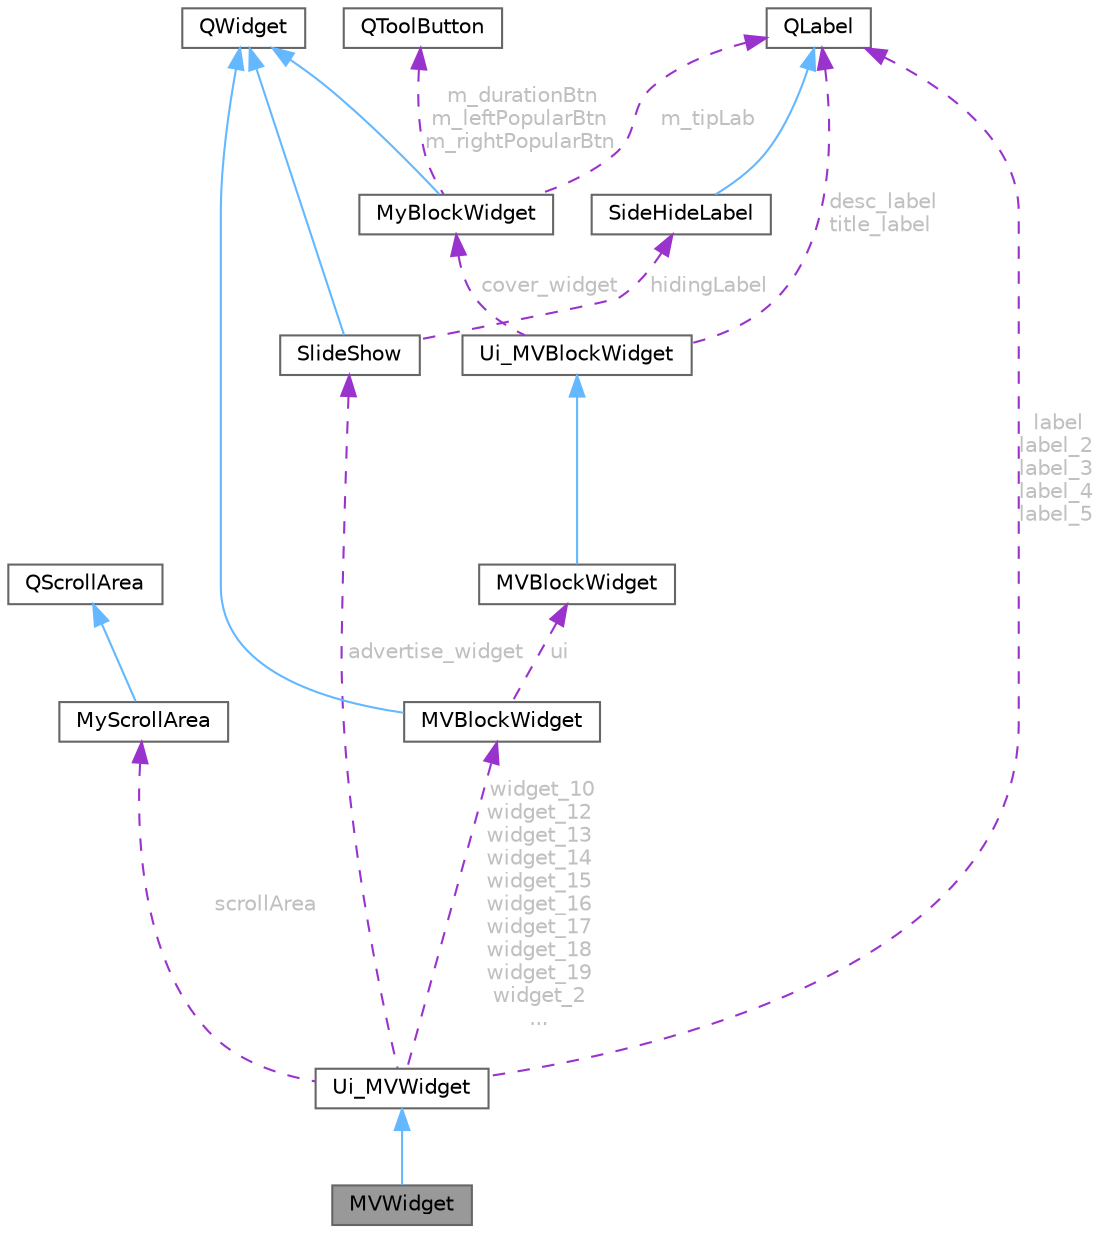 digraph "MVWidget"
{
 // LATEX_PDF_SIZE
  bgcolor="transparent";
  edge [fontname=Helvetica,fontsize=10,labelfontname=Helvetica,labelfontsize=10];
  node [fontname=Helvetica,fontsize=10,shape=box,height=0.2,width=0.4];
  Node1 [id="Node000001",label="MVWidget",height=0.2,width=0.4,color="gray40", fillcolor="grey60", style="filled", fontcolor="black",tooltip=" "];
  Node2 -> Node1 [id="edge1_Node000001_Node000002",dir="back",color="steelblue1",style="solid",tooltip=" "];
  Node2 [id="Node000002",label="Ui_MVWidget",height=0.2,width=0.4,color="gray40", fillcolor="white", style="filled",URL="$class_ui___m_v_widget.html",tooltip=" "];
  Node3 -> Node2 [id="edge2_Node000002_Node000003",dir="back",color="darkorchid3",style="dashed",tooltip=" ",label=" scrollArea",fontcolor="grey" ];
  Node3 [id="Node000003",label="MyScrollArea",height=0.2,width=0.4,color="gray40", fillcolor="white", style="filled",URL="$class_my_scroll_area.html",tooltip="自定义滚动区域类，继承自 QScrollArea，支持平滑滚动和返回顶部功能"];
  Node4 -> Node3 [id="edge3_Node000003_Node000004",dir="back",color="steelblue1",style="solid",tooltip=" "];
  Node4 [id="Node000004",label="QScrollArea",height=0.2,width=0.4,color="gray40", fillcolor="white", style="filled",tooltip=" "];
  Node5 -> Node2 [id="edge4_Node000002_Node000005",dir="back",color="darkorchid3",style="dashed",tooltip=" ",label=" advertise_widget",fontcolor="grey" ];
  Node5 [id="Node000005",label="SlideShow",height=0.2,width=0.4,color="gray40", fillcolor="white", style="filled",URL="$class_slide_show.html",tooltip="轮播图控件类，支持图片滑动、自动轮播和指示器"];
  Node6 -> Node5 [id="edge5_Node000005_Node000006",dir="back",color="steelblue1",style="solid",tooltip=" "];
  Node6 [id="Node000006",label="QWidget",height=0.2,width=0.4,color="gray40", fillcolor="white", style="filled",tooltip=" "];
  Node7 -> Node5 [id="edge6_Node000005_Node000007",dir="back",color="darkorchid3",style="dashed",tooltip=" ",label=" hidingLabel",fontcolor="grey" ];
  Node7 [id="Node000007",label="SideHideLabel",height=0.2,width=0.4,color="gray40", fillcolor="white", style="filled",URL="$class_side_hide_label.html",tooltip="标签控件类，支持图片偏移和圆角裁剪"];
  Node8 -> Node7 [id="edge7_Node000007_Node000008",dir="back",color="steelblue1",style="solid",tooltip=" "];
  Node8 [id="Node000008",label="QLabel",height=0.2,width=0.4,color="gray40", fillcolor="white", style="filled",URL="$class_q_label.html",tooltip="标签控件类"];
  Node8 -> Node2 [id="edge8_Node000002_Node000008",dir="back",color="darkorchid3",style="dashed",tooltip=" ",label=" label\nlabel_2\nlabel_3\nlabel_4\nlabel_5",fontcolor="grey" ];
  Node9 -> Node2 [id="edge9_Node000002_Node000009",dir="back",color="darkorchid3",style="dashed",tooltip=" ",label=" widget_10\nwidget_12\nwidget_13\nwidget_14\nwidget_15\nwidget_16\nwidget_17\nwidget_18\nwidget_19\nwidget_2\n...",fontcolor="grey" ];
  Node9 [id="Node000009",label="MVBlockWidget",height=0.2,width=0.4,color="gray40", fillcolor="white", style="filled",URL="$class_m_v_block_widget.html",tooltip="音乐视频块控件类，显示封面、标题和描述"];
  Node6 -> Node9 [id="edge10_Node000009_Node000006",dir="back",color="steelblue1",style="solid",tooltip=" "];
  Node10 -> Node9 [id="edge11_Node000009_Node000010",dir="back",color="darkorchid3",style="dashed",tooltip=" ",label=" ui",fontcolor="grey" ];
  Node10 [id="Node000010",label="MVBlockWidget",height=0.2,width=0.4,color="gray40", fillcolor="white", style="filled",URL="$class_ui_1_1_m_v_block_widget.html",tooltip=" "];
  Node11 -> Node10 [id="edge12_Node000010_Node000011",dir="back",color="steelblue1",style="solid",tooltip=" "];
  Node11 [id="Node000011",label="Ui_MVBlockWidget",height=0.2,width=0.4,color="gray40", fillcolor="white", style="filled",URL="$class_ui___m_v_block_widget.html",tooltip=" "];
  Node12 -> Node11 [id="edge13_Node000011_Node000012",dir="back",color="darkorchid3",style="dashed",tooltip=" ",label=" cover_widget",fontcolor="grey" ];
  Node12 [id="Node000012",label="MyBlockWidget",height=0.2,width=0.4,color="gray40", fillcolor="white", style="filled",URL="$class_my_block_widget.html",tooltip="块状控件类，支持遮罩、提示标签和流行度按钮"];
  Node6 -> Node12 [id="edge14_Node000012_Node000006",dir="back",color="steelblue1",style="solid",tooltip=" "];
  Node8 -> Node12 [id="edge15_Node000012_Node000008",dir="back",color="darkorchid3",style="dashed",tooltip=" ",label=" m_tipLab",fontcolor="grey" ];
  Node13 -> Node12 [id="edge16_Node000012_Node000013",dir="back",color="darkorchid3",style="dashed",tooltip=" ",label=" m_durationBtn\nm_leftPopularBtn\nm_rightPopularBtn",fontcolor="grey" ];
  Node13 [id="Node000013",label="QToolButton",height=0.2,width=0.4,color="gray40", fillcolor="white", style="filled",URL="$class_q_tool_button.html",tooltip="工具按钮类"];
  Node8 -> Node11 [id="edge17_Node000011_Node000008",dir="back",color="darkorchid3",style="dashed",tooltip=" ",label=" desc_label\ntitle_label",fontcolor="grey" ];
}
